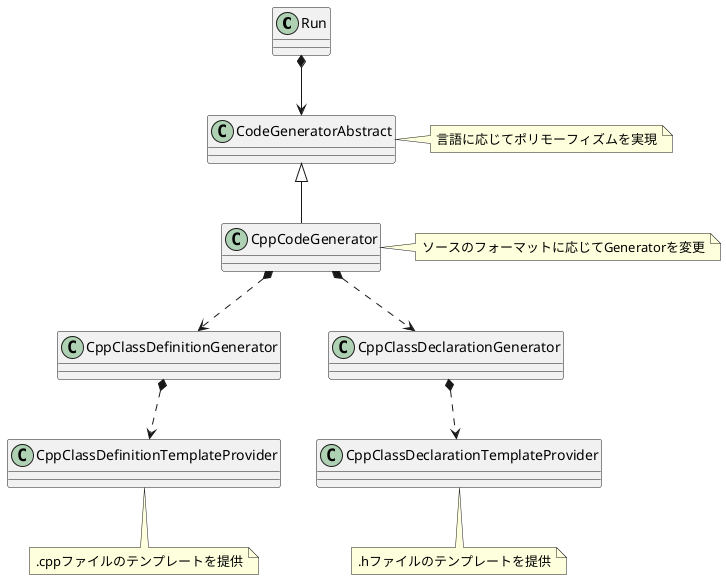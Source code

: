@startuml

    class Run{

    }

    class CodeGeneratorAbstract{

    }
    note right: 言語に応じてポリモーフィズムを実現

    class CppCodeGenerator{

    }
    note right: ソースのフォーマットに応じてGeneratorを変更

    class CppClassDefinitionGenerator{

    }

    class CppClassDefinitionTemplateProvider{

    }
    note bottom: .cppファイルのテンプレートを提供

    class CppClassDeclarationGenerator{

    }

    class CppClassDeclarationTemplateProvider{

    }
    note bottom: .hファイルのテンプレートを提供

    Run *--> CodeGeneratorAbstract
    CodeGeneratorAbstract <|-- CppCodeGenerator

    CppCodeGenerator *..> CppClassDefinitionGenerator
    CppCodeGenerator *..> CppClassDeclarationGenerator

    CppClassDefinitionGenerator *..> CppClassDefinitionTemplateProvider
    CppClassDeclarationGenerator *..> CppClassDeclarationTemplateProvider

@enduml